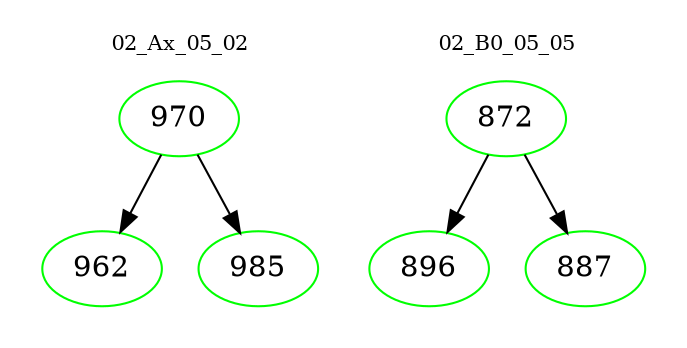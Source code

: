 digraph{
subgraph cluster_0 {
color = white
label = "02_Ax_05_02";
fontsize=10;
T0_970 [label="970", color="green"]
T0_970 -> T0_962 [color="black"]
T0_962 [label="962", color="green"]
T0_970 -> T0_985 [color="black"]
T0_985 [label="985", color="green"]
}
subgraph cluster_1 {
color = white
label = "02_B0_05_05";
fontsize=10;
T1_872 [label="872", color="green"]
T1_872 -> T1_896 [color="black"]
T1_896 [label="896", color="green"]
T1_872 -> T1_887 [color="black"]
T1_887 [label="887", color="green"]
}
}
